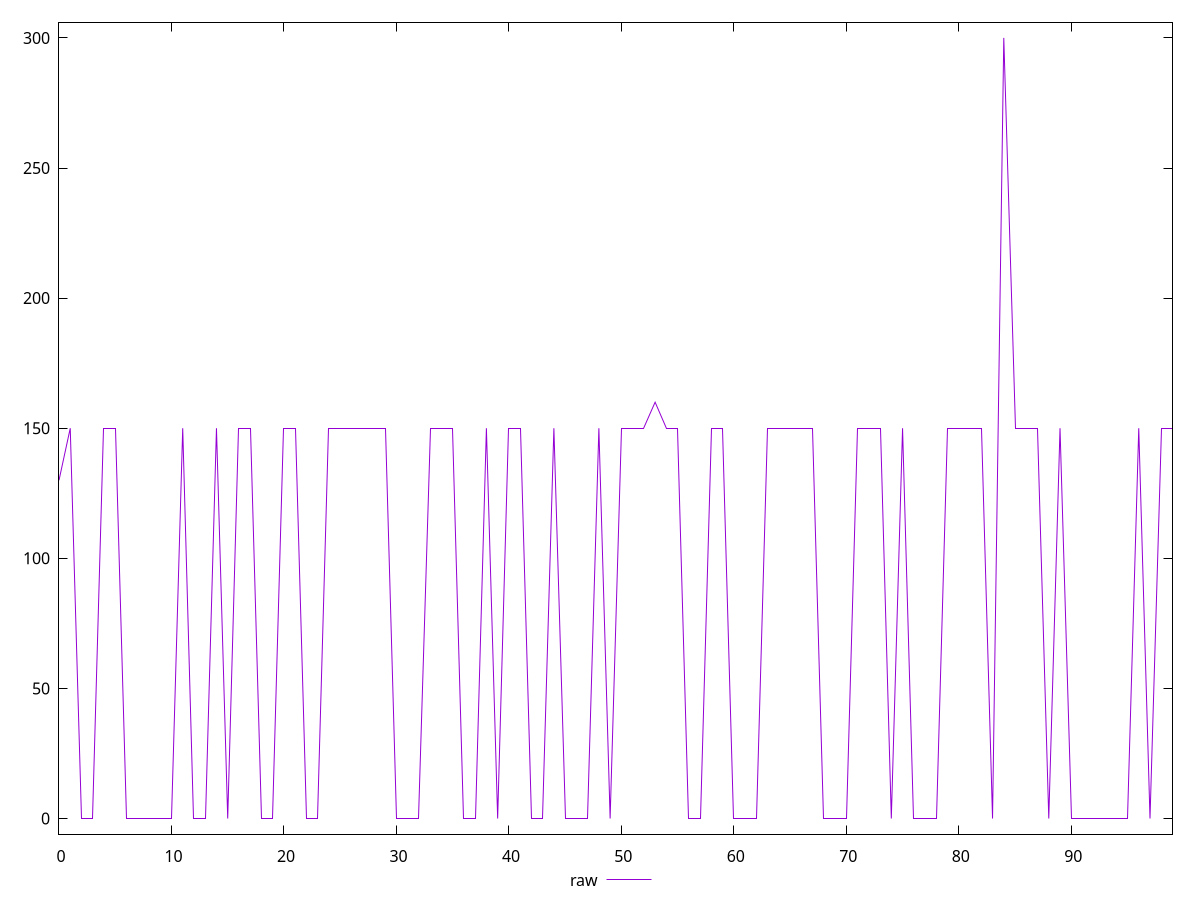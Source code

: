 reset

$raw <<EOF
0 130
1 150
2 0
3 0
4 150
5 150
6 0
7 0
8 0
9 0
10 0
11 150
12 0
13 0
14 150
15 0
16 150
17 150
18 0
19 0
20 150
21 150
22 0
23 0
24 150
25 150
26 150
27 150
28 150
29 150
30 0
31 0
32 0
33 150
34 150
35 150
36 0
37 0
38 150
39 0
40 150
41 150
42 0
43 0
44 150
45 0
46 0
47 0
48 150
49 0
50 150
51 150
52 150
53 160
54 150
55 150
56 0
57 0
58 150
59 150
60 0
61 0
62 0
63 150
64 150
65 150
66 150
67 150
68 0
69 0
70 0
71 150
72 150
73 150
74 0
75 150
76 0
77 0
78 0
79 150
80 150
81 150
82 150
83 0
84 300
85 150
86 150
87 150
88 0
89 150
90 0
91 0
92 0
93 0
94 0
95 0
96 150
97 0
98 150
99 150
EOF

set key outside below
set xrange [0:99]
set yrange [-6:306]
set trange [-6:306]
set terminal svg size 640, 500 enhanced background rgb 'white'
set output "report_00025_2021-02-22T21:38:55.199Z/unminified-css/samples/pages+cached/raw/values.svg"

plot $raw title "raw" with line

reset
